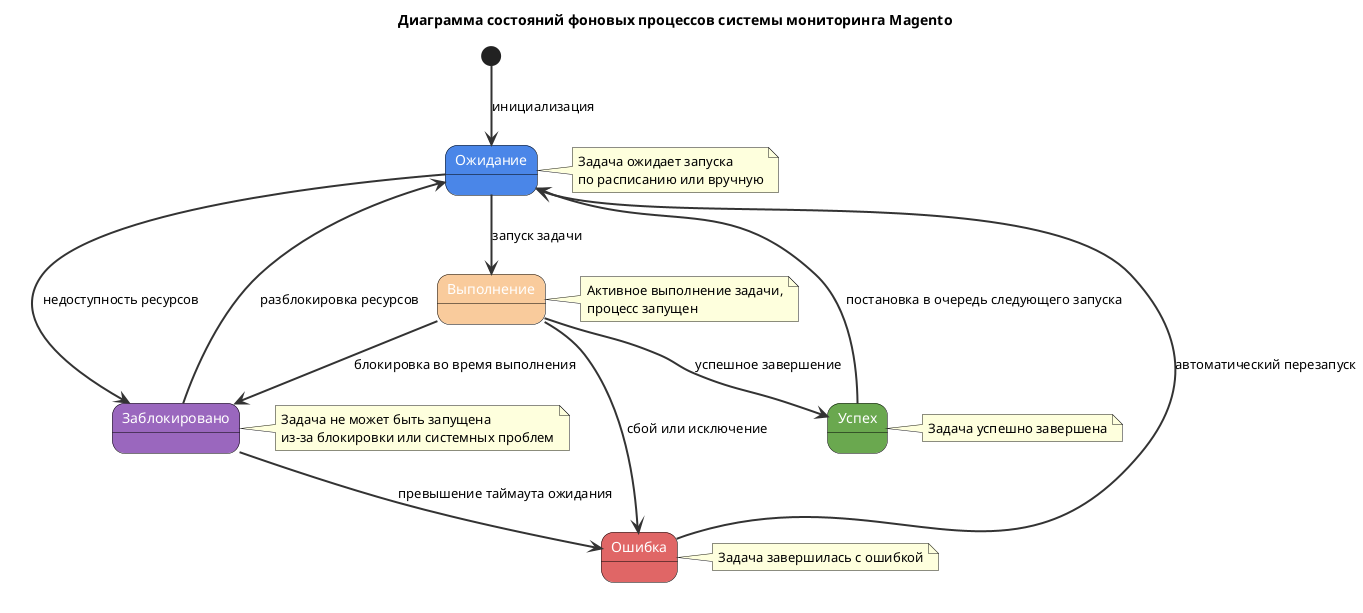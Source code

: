 @startuml
skinparam StateFontSize 14
skinparam StateFontColor white
skinparam StateBackgroundColor #4a86e8
skinparam StateAttributeFontColor white
skinparam StateBorderColor black
skinparam ArrowColor #333333
skinparam ArrowThickness 2

title Диаграмма состояний фоновых процессов системы мониторинга Magento

state Ожидание #4a86e8
note right of Ожидание
  Задача ожидает запуска 
  по расписанию или вручную
end note

state Выполнение #f9cb9c
note right of Выполнение
  Активное выполнение задачи,
  процесс запущен
end note

state Успех #6aa84f
note right of Успех
  Задача успешно завершена
end note

state Ошибка #e06666
note right of Ошибка
  Задача завершилась с ошибкой
end note

state Заблокировано #9a67be
note right of Заблокировано
  Задача не может быть запущена
  из-за блокировки или системных проблем
end note

[*] --> Ожидание : инициализация

Ожидание --> Выполнение : запуск задачи
Выполнение --> Ошибка : сбой или исключение
Выполнение --> Успех : успешное завершение
Ошибка --> Ожидание : автоматический перезапуск
Успех --> Ожидание : постановка в очередь следующего запуска
Ожидание --> Заблокировано : недоступность ресурсов
Заблокировано --> Ожидание : разблокировка ресурсов
Заблокировано --> Ошибка : превышение таймаута ожидания
Выполнение --> Заблокировано : блокировка во время выполнения

@enduml 